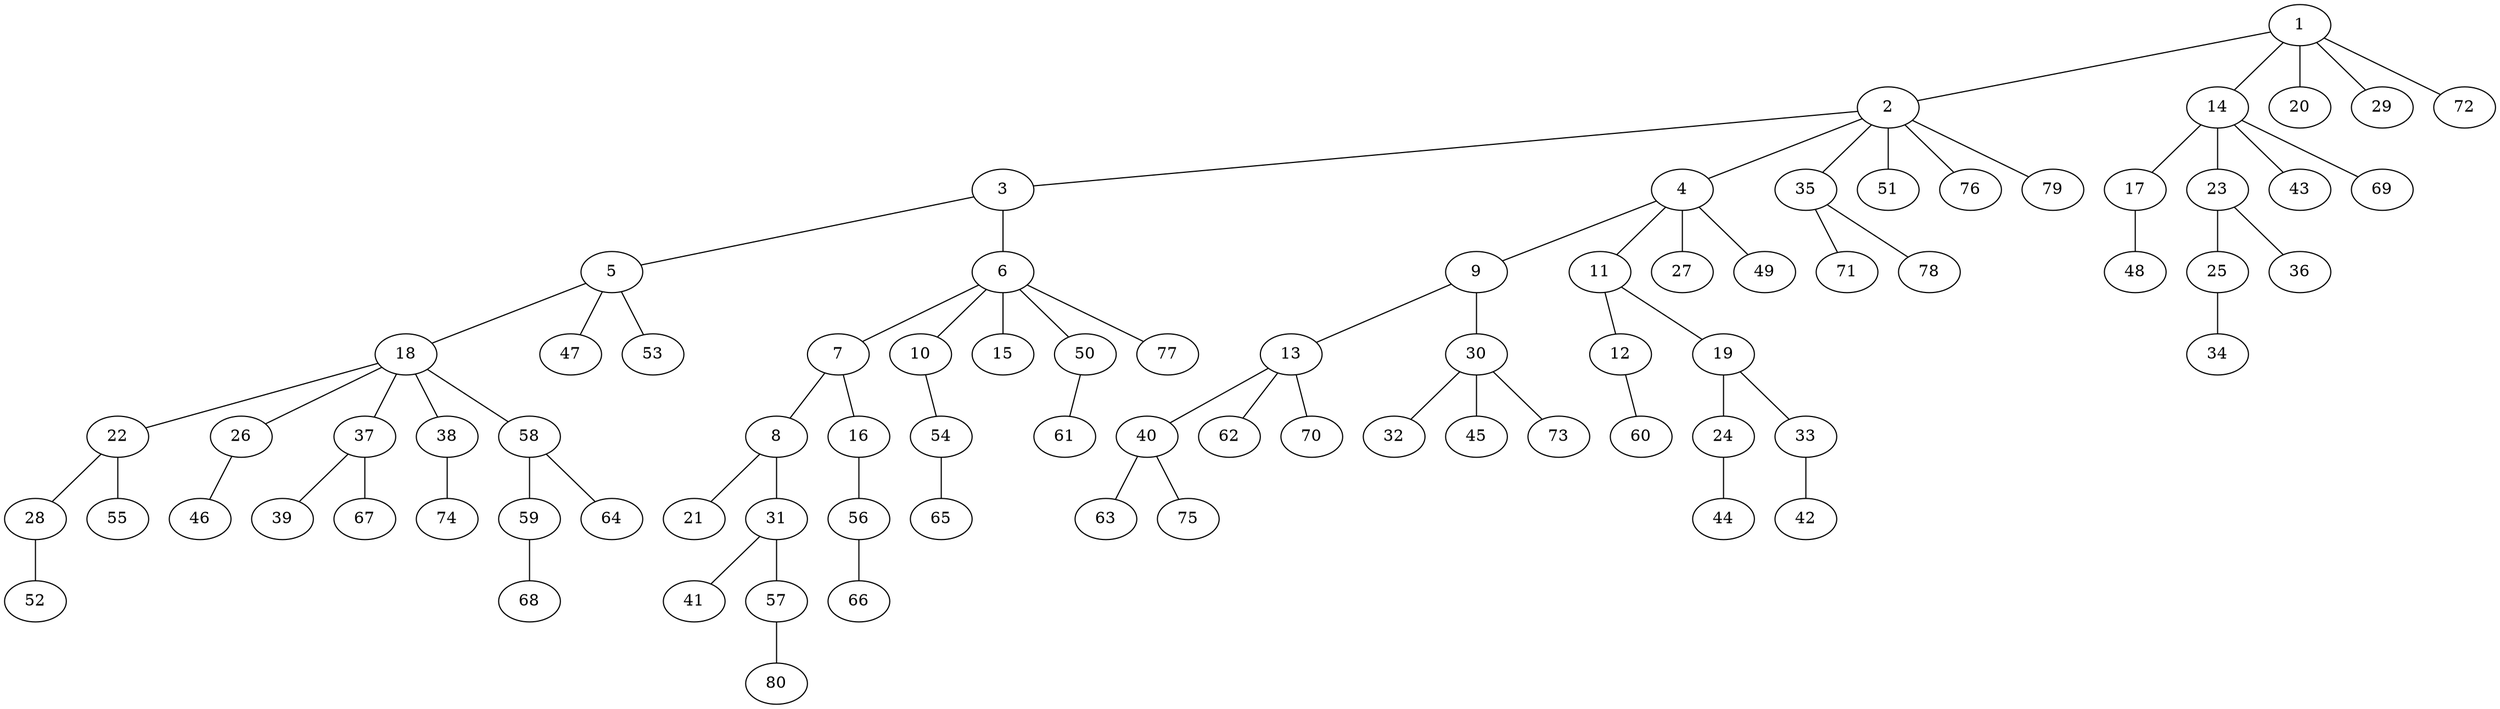 graph graphname {1--2
1--14
1--20
1--29
1--72
2--3
2--4
2--35
2--51
2--76
2--79
3--5
3--6
4--9
4--11
4--27
4--49
5--18
5--47
5--53
6--7
6--10
6--15
6--50
6--77
7--8
7--16
8--21
8--31
9--13
9--30
10--54
11--12
11--19
12--60
13--40
13--62
13--70
14--17
14--23
14--43
14--69
16--56
17--48
18--22
18--26
18--37
18--38
18--58
19--24
19--33
22--28
22--55
23--25
23--36
24--44
25--34
26--46
28--52
30--32
30--45
30--73
31--41
31--57
33--42
35--71
35--78
37--39
37--67
38--74
40--63
40--75
50--61
54--65
56--66
57--80
58--59
58--64
59--68
}